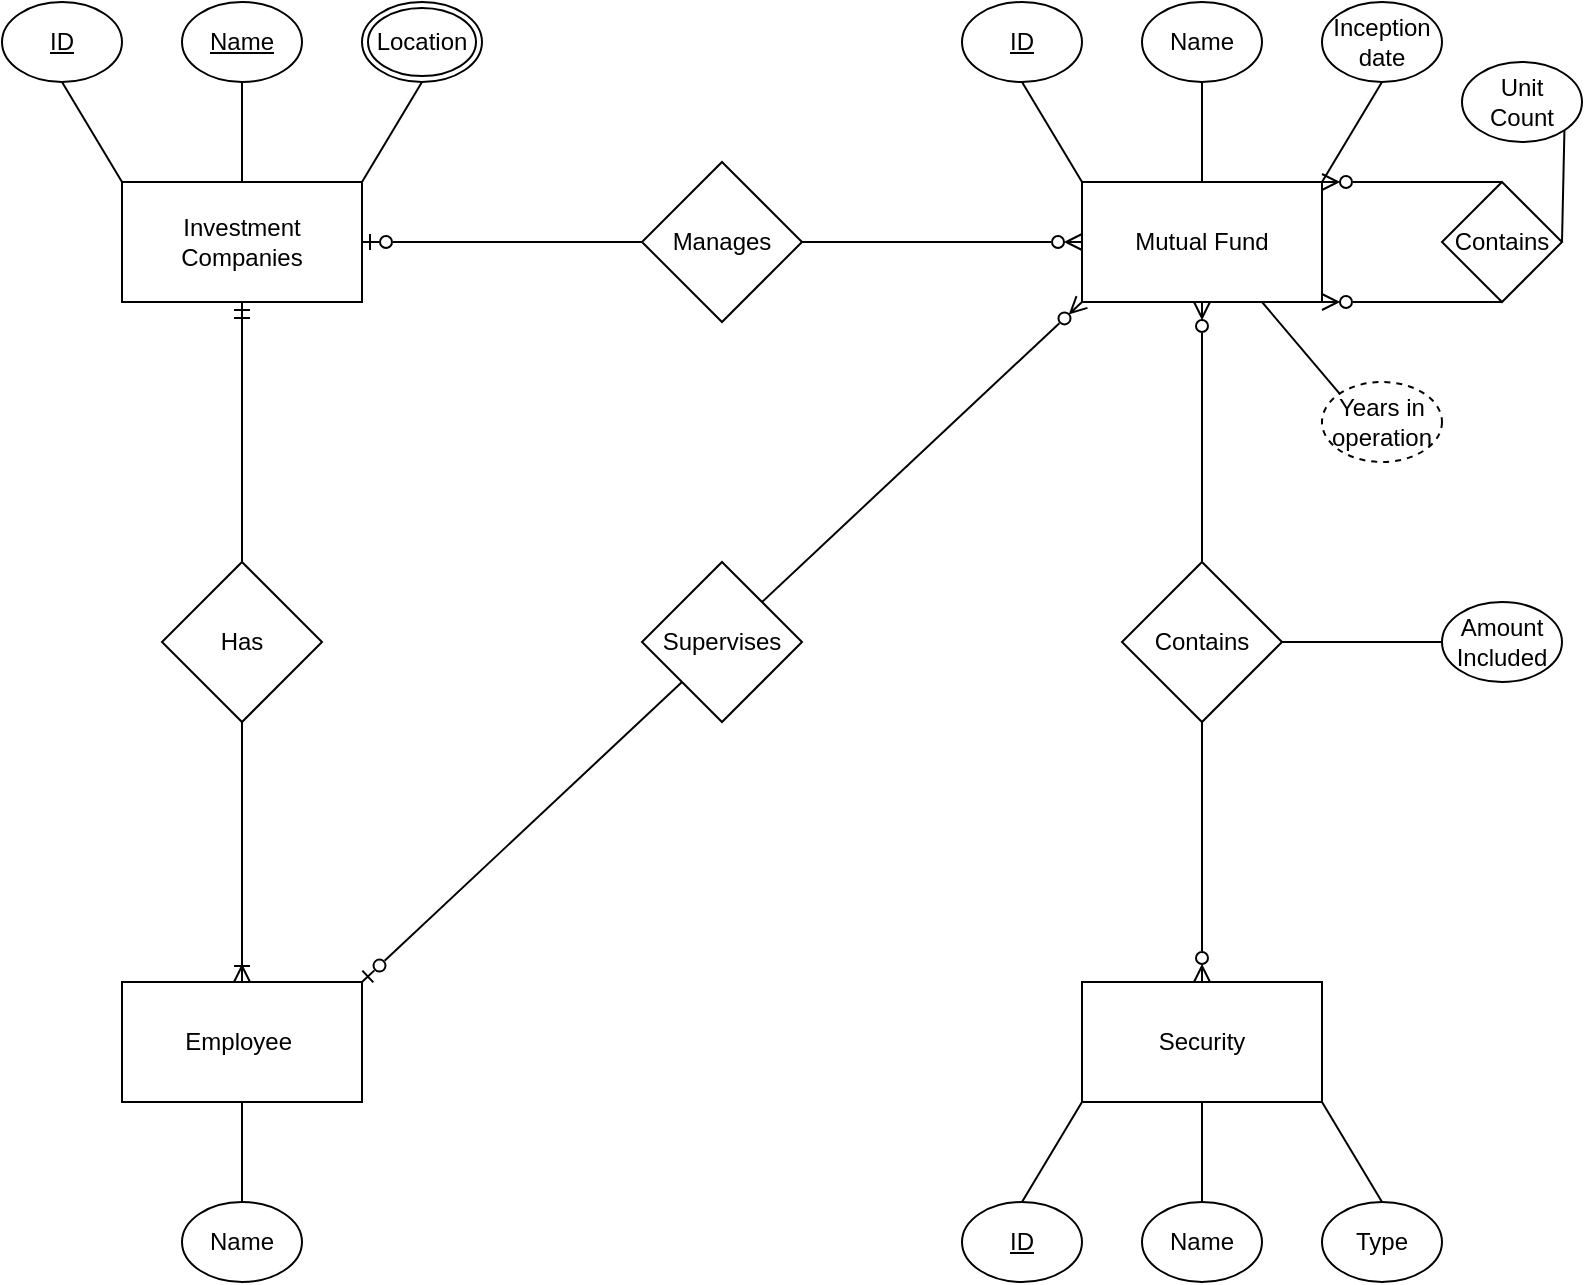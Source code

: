 <mxfile version="20.5.1" type="github">
  <diagram id="BSla70b8LKwuWrKiU9lh" name="Page-1">
    <mxGraphModel dx="1298" dy="729" grid="1" gridSize="10" guides="1" tooltips="1" connect="1" arrows="1" fold="1" page="1" pageScale="1" pageWidth="850" pageHeight="1100" math="0" shadow="0">
      <root>
        <mxCell id="0" />
        <mxCell id="1" parent="0" />
        <mxCell id="h0XCEGI11o1WLzpMQlHu-3" style="edgeStyle=none;rounded=0;orthogonalLoop=1;jettySize=auto;html=1;exitX=1;exitY=0.5;exitDx=0;exitDy=0;startArrow=none;startFill=0;endArrow=ERzeroToMany;endFill=0;" parent="1" source="h0XCEGI11o1WLzpMQlHu-33" target="h0XCEGI11o1WLzpMQlHu-13" edge="1">
          <mxGeometry relative="1" as="geometry" />
        </mxCell>
        <mxCell id="h0XCEGI11o1WLzpMQlHu-4" value="Investment Companies" style="rounded=0;whiteSpace=wrap;html=1;" parent="1" vertex="1">
          <mxGeometry x="140" y="140" width="120" height="60" as="geometry" />
        </mxCell>
        <mxCell id="h0XCEGI11o1WLzpMQlHu-5" style="rounded=0;orthogonalLoop=1;jettySize=auto;html=1;exitX=0.5;exitY=1;exitDx=0;exitDy=0;entryX=0;entryY=0;entryDx=0;entryDy=0;endArrow=none;endFill=0;" parent="1" source="h0XCEGI11o1WLzpMQlHu-6" target="h0XCEGI11o1WLzpMQlHu-4" edge="1">
          <mxGeometry relative="1" as="geometry" />
        </mxCell>
        <mxCell id="h0XCEGI11o1WLzpMQlHu-6" value="&lt;u&gt;ID&lt;/u&gt;" style="ellipse;whiteSpace=wrap;html=1;" parent="1" vertex="1">
          <mxGeometry x="80" y="50" width="60" height="40" as="geometry" />
        </mxCell>
        <mxCell id="h0XCEGI11o1WLzpMQlHu-7" style="edgeStyle=none;rounded=0;orthogonalLoop=1;jettySize=auto;html=1;exitX=0.5;exitY=1;exitDx=0;exitDy=0;entryX=0.5;entryY=0;entryDx=0;entryDy=0;endArrow=none;endFill=0;" parent="1" source="h0XCEGI11o1WLzpMQlHu-8" target="h0XCEGI11o1WLzpMQlHu-4" edge="1">
          <mxGeometry relative="1" as="geometry" />
        </mxCell>
        <mxCell id="h0XCEGI11o1WLzpMQlHu-8" value="&lt;u&gt;Name&lt;/u&gt;" style="ellipse;whiteSpace=wrap;html=1;" parent="1" vertex="1">
          <mxGeometry x="170" y="50" width="60" height="40" as="geometry" />
        </mxCell>
        <mxCell id="h0XCEGI11o1WLzpMQlHu-9" style="edgeStyle=none;rounded=0;orthogonalLoop=1;jettySize=auto;html=1;exitX=0.5;exitY=1;exitDx=0;exitDy=0;entryX=1;entryY=0;entryDx=0;entryDy=0;endArrow=none;endFill=0;" parent="1" source="h0XCEGI11o1WLzpMQlHu-10" target="h0XCEGI11o1WLzpMQlHu-4" edge="1">
          <mxGeometry relative="1" as="geometry" />
        </mxCell>
        <mxCell id="h0XCEGI11o1WLzpMQlHu-10" value="Location" style="ellipse;shape=doubleEllipse;margin=3;whiteSpace=wrap;html=1;align=center;" parent="1" vertex="1">
          <mxGeometry x="260" y="50" width="60" height="40" as="geometry" />
        </mxCell>
        <mxCell id="h0XCEGI11o1WLzpMQlHu-11" style="edgeStyle=none;rounded=0;orthogonalLoop=1;jettySize=auto;html=1;exitX=0;exitY=1;exitDx=0;exitDy=0;entryX=1;entryY=0;entryDx=0;entryDy=0;startArrow=none;startFill=0;endArrow=ERzeroToOne;endFill=0;" parent="1" source="h0XCEGI11o1WLzpMQlHu-40" target="h0XCEGI11o1WLzpMQlHu-37" edge="1">
          <mxGeometry relative="1" as="geometry" />
        </mxCell>
        <mxCell id="h0XCEGI11o1WLzpMQlHu-12" style="edgeStyle=none;rounded=0;orthogonalLoop=1;jettySize=auto;html=1;exitX=0.75;exitY=1;exitDx=0;exitDy=0;entryX=0;entryY=0;entryDx=0;entryDy=0;startArrow=none;startFill=0;endArrow=none;endFill=0;" parent="1" source="h0XCEGI11o1WLzpMQlHu-13" target="h0XCEGI11o1WLzpMQlHu-20" edge="1">
          <mxGeometry relative="1" as="geometry" />
        </mxCell>
        <mxCell id="h0XCEGI11o1WLzpMQlHu-13" value="Mutual Fund" style="rounded=0;whiteSpace=wrap;html=1;" parent="1" vertex="1">
          <mxGeometry x="620" y="140" width="120" height="60" as="geometry" />
        </mxCell>
        <mxCell id="h0XCEGI11o1WLzpMQlHu-14" style="edgeStyle=none;rounded=0;orthogonalLoop=1;jettySize=auto;html=1;exitX=0.5;exitY=1;exitDx=0;exitDy=0;entryX=0;entryY=0;entryDx=0;entryDy=0;endArrow=none;endFill=0;" parent="1" source="h0XCEGI11o1WLzpMQlHu-15" target="h0XCEGI11o1WLzpMQlHu-13" edge="1">
          <mxGeometry relative="1" as="geometry" />
        </mxCell>
        <mxCell id="h0XCEGI11o1WLzpMQlHu-15" value="&lt;u&gt;ID&lt;/u&gt;" style="ellipse;whiteSpace=wrap;html=1;" parent="1" vertex="1">
          <mxGeometry x="560" y="50" width="60" height="40" as="geometry" />
        </mxCell>
        <mxCell id="h0XCEGI11o1WLzpMQlHu-16" style="edgeStyle=none;rounded=0;orthogonalLoop=1;jettySize=auto;html=1;exitX=0.5;exitY=1;exitDx=0;exitDy=0;entryX=0.5;entryY=0;entryDx=0;entryDy=0;endArrow=none;endFill=0;" parent="1" source="h0XCEGI11o1WLzpMQlHu-17" target="h0XCEGI11o1WLzpMQlHu-13" edge="1">
          <mxGeometry relative="1" as="geometry" />
        </mxCell>
        <mxCell id="h0XCEGI11o1WLzpMQlHu-17" value="Name" style="ellipse;whiteSpace=wrap;html=1;" parent="1" vertex="1">
          <mxGeometry x="650" y="50" width="60" height="40" as="geometry" />
        </mxCell>
        <mxCell id="h0XCEGI11o1WLzpMQlHu-18" style="edgeStyle=none;rounded=0;orthogonalLoop=1;jettySize=auto;html=1;exitX=0.5;exitY=1;exitDx=0;exitDy=0;entryX=1;entryY=0;entryDx=0;entryDy=0;endArrow=none;endFill=0;" parent="1" source="h0XCEGI11o1WLzpMQlHu-19" target="h0XCEGI11o1WLzpMQlHu-13" edge="1">
          <mxGeometry relative="1" as="geometry" />
        </mxCell>
        <mxCell id="h0XCEGI11o1WLzpMQlHu-19" value="Inception date" style="ellipse;whiteSpace=wrap;html=1;" parent="1" vertex="1">
          <mxGeometry x="740" y="50" width="60" height="40" as="geometry" />
        </mxCell>
        <mxCell id="h0XCEGI11o1WLzpMQlHu-20" value="Years in operation" style="ellipse;whiteSpace=wrap;html=1;align=center;dashed=1;" parent="1" vertex="1">
          <mxGeometry x="740" y="240" width="60" height="40" as="geometry" />
        </mxCell>
        <mxCell id="h0XCEGI11o1WLzpMQlHu-21" style="edgeStyle=none;rounded=0;orthogonalLoop=1;jettySize=auto;html=1;exitX=0;exitY=1;exitDx=0;exitDy=0;entryX=0.5;entryY=0;entryDx=0;entryDy=0;endArrow=none;endFill=0;" parent="1" source="h0XCEGI11o1WLzpMQlHu-25" target="h0XCEGI11o1WLzpMQlHu-26" edge="1">
          <mxGeometry relative="1" as="geometry" />
        </mxCell>
        <mxCell id="h0XCEGI11o1WLzpMQlHu-22" style="edgeStyle=none;rounded=0;orthogonalLoop=1;jettySize=auto;html=1;exitX=0.5;exitY=1;exitDx=0;exitDy=0;entryX=0.5;entryY=0;entryDx=0;entryDy=0;endArrow=none;endFill=0;" parent="1" source="h0XCEGI11o1WLzpMQlHu-25" target="h0XCEGI11o1WLzpMQlHu-27" edge="1">
          <mxGeometry relative="1" as="geometry" />
        </mxCell>
        <mxCell id="h0XCEGI11o1WLzpMQlHu-23" style="edgeStyle=none;rounded=0;orthogonalLoop=1;jettySize=auto;html=1;exitX=1;exitY=1;exitDx=0;exitDy=0;entryX=0.5;entryY=0;entryDx=0;entryDy=0;endArrow=none;endFill=0;" parent="1" source="h0XCEGI11o1WLzpMQlHu-25" target="h0XCEGI11o1WLzpMQlHu-28" edge="1">
          <mxGeometry relative="1" as="geometry" />
        </mxCell>
        <mxCell id="h0XCEGI11o1WLzpMQlHu-24" style="edgeStyle=none;rounded=0;orthogonalLoop=1;jettySize=auto;html=1;exitX=0.5;exitY=0;exitDx=0;exitDy=0;entryX=0.5;entryY=1;entryDx=0;entryDy=0;endArrow=ERzeroToMany;endFill=0;startArrow=none;startFill=0;" parent="1" source="h0XCEGI11o1WLzpMQlHu-29" target="h0XCEGI11o1WLzpMQlHu-13" edge="1">
          <mxGeometry relative="1" as="geometry" />
        </mxCell>
        <mxCell id="h0XCEGI11o1WLzpMQlHu-25" value="Security" style="rounded=0;whiteSpace=wrap;html=1;" parent="1" vertex="1">
          <mxGeometry x="620" y="540" width="120" height="60" as="geometry" />
        </mxCell>
        <mxCell id="h0XCEGI11o1WLzpMQlHu-26" value="&lt;u&gt;ID&lt;/u&gt;" style="ellipse;whiteSpace=wrap;html=1;" parent="1" vertex="1">
          <mxGeometry x="560" y="650" width="60" height="40" as="geometry" />
        </mxCell>
        <mxCell id="h0XCEGI11o1WLzpMQlHu-27" value="Name" style="ellipse;whiteSpace=wrap;html=1;" parent="1" vertex="1">
          <mxGeometry x="650" y="650" width="60" height="40" as="geometry" />
        </mxCell>
        <mxCell id="h0XCEGI11o1WLzpMQlHu-28" value="Type" style="ellipse;whiteSpace=wrap;html=1;" parent="1" vertex="1">
          <mxGeometry x="740" y="650" width="60" height="40" as="geometry" />
        </mxCell>
        <mxCell id="h0XCEGI11o1WLzpMQlHu-29" value="Contains" style="rhombus;whiteSpace=wrap;html=1;" parent="1" vertex="1">
          <mxGeometry x="640" y="330" width="80" height="80" as="geometry" />
        </mxCell>
        <mxCell id="h0XCEGI11o1WLzpMQlHu-30" value="" style="edgeStyle=none;rounded=0;orthogonalLoop=1;jettySize=auto;html=1;exitX=0.5;exitY=0;exitDx=0;exitDy=0;entryX=0.5;entryY=1;entryDx=0;entryDy=0;endArrow=none;endFill=0;startArrow=ERzeroToMany;startFill=0;" parent="1" source="h0XCEGI11o1WLzpMQlHu-25" target="h0XCEGI11o1WLzpMQlHu-29" edge="1">
          <mxGeometry relative="1" as="geometry">
            <mxPoint x="680" y="540" as="sourcePoint" />
            <mxPoint x="680" y="320" as="targetPoint" />
          </mxGeometry>
        </mxCell>
        <mxCell id="h0XCEGI11o1WLzpMQlHu-31" value="" style="edgeStyle=none;rounded=0;orthogonalLoop=1;jettySize=auto;html=1;startArrow=none;startFill=0;endArrow=none;endFill=0;" parent="1" source="h0XCEGI11o1WLzpMQlHu-32" target="h0XCEGI11o1WLzpMQlHu-29" edge="1">
          <mxGeometry relative="1" as="geometry" />
        </mxCell>
        <mxCell id="h0XCEGI11o1WLzpMQlHu-32" value="Amount&lt;br&gt;Included" style="ellipse;whiteSpace=wrap;html=1;align=center;" parent="1" vertex="1">
          <mxGeometry x="800" y="350" width="60" height="40" as="geometry" />
        </mxCell>
        <mxCell id="h0XCEGI11o1WLzpMQlHu-33" value="Manages" style="rhombus;whiteSpace=wrap;html=1;" parent="1" vertex="1">
          <mxGeometry x="400" y="130" width="80" height="80" as="geometry" />
        </mxCell>
        <mxCell id="h0XCEGI11o1WLzpMQlHu-34" value="" style="edgeStyle=none;rounded=0;orthogonalLoop=1;jettySize=auto;html=1;exitX=1;exitY=0.5;exitDx=0;exitDy=0;startArrow=ERzeroToOne;startFill=0;endArrow=none;endFill=0;" parent="1" source="h0XCEGI11o1WLzpMQlHu-4" target="h0XCEGI11o1WLzpMQlHu-33" edge="1">
          <mxGeometry relative="1" as="geometry">
            <mxPoint x="260" y="170" as="sourcePoint" />
            <mxPoint x="620" y="170" as="targetPoint" />
          </mxGeometry>
        </mxCell>
        <mxCell id="h0XCEGI11o1WLzpMQlHu-35" style="edgeStyle=none;rounded=0;orthogonalLoop=1;jettySize=auto;html=1;exitX=0.5;exitY=0;exitDx=0;exitDy=0;entryX=0.5;entryY=1;entryDx=0;entryDy=0;startArrow=none;startFill=0;endArrow=ERmandOne;endFill=0;" parent="1" source="h0XCEGI11o1WLzpMQlHu-38" target="h0XCEGI11o1WLzpMQlHu-4" edge="1">
          <mxGeometry relative="1" as="geometry" />
        </mxCell>
        <mxCell id="h0XCEGI11o1WLzpMQlHu-36" value="" style="edgeStyle=none;rounded=0;orthogonalLoop=1;jettySize=auto;html=1;startArrow=none;startFill=0;endArrow=none;endFill=0;" parent="1" source="h0XCEGI11o1WLzpMQlHu-37" target="h0XCEGI11o1WLzpMQlHu-42" edge="1">
          <mxGeometry relative="1" as="geometry" />
        </mxCell>
        <mxCell id="h0XCEGI11o1WLzpMQlHu-37" value="Employee&amp;nbsp;" style="rounded=0;whiteSpace=wrap;html=1;" parent="1" vertex="1">
          <mxGeometry x="140" y="540" width="120" height="60" as="geometry" />
        </mxCell>
        <mxCell id="h0XCEGI11o1WLzpMQlHu-38" value="Has" style="rhombus;whiteSpace=wrap;html=1;" parent="1" vertex="1">
          <mxGeometry x="160" y="330" width="80" height="80" as="geometry" />
        </mxCell>
        <mxCell id="h0XCEGI11o1WLzpMQlHu-39" value="" style="edgeStyle=none;rounded=0;orthogonalLoop=1;jettySize=auto;html=1;exitX=0.5;exitY=0;exitDx=0;exitDy=0;entryX=0.5;entryY=1;entryDx=0;entryDy=0;startArrow=ERoneToMany;startFill=0;endArrow=none;endFill=0;" parent="1" source="h0XCEGI11o1WLzpMQlHu-37" target="h0XCEGI11o1WLzpMQlHu-38" edge="1">
          <mxGeometry relative="1" as="geometry">
            <mxPoint x="200" y="540" as="sourcePoint" />
            <mxPoint x="200" y="320" as="targetPoint" />
          </mxGeometry>
        </mxCell>
        <mxCell id="h0XCEGI11o1WLzpMQlHu-40" value="Supervises" style="rhombus;whiteSpace=wrap;html=1;" parent="1" vertex="1">
          <mxGeometry x="400" y="330" width="80" height="80" as="geometry" />
        </mxCell>
        <mxCell id="h0XCEGI11o1WLzpMQlHu-41" value="" style="edgeStyle=none;rounded=0;orthogonalLoop=1;jettySize=auto;html=1;exitX=0;exitY=1;exitDx=0;exitDy=0;entryX=1;entryY=0;entryDx=0;entryDy=0;startArrow=ERzeroToMany;startFill=0;endArrow=none;endFill=0;" parent="1" source="h0XCEGI11o1WLzpMQlHu-13" target="h0XCEGI11o1WLzpMQlHu-40" edge="1">
          <mxGeometry relative="1" as="geometry">
            <mxPoint x="620" y="200" as="sourcePoint" />
            <mxPoint x="260" y="420" as="targetPoint" />
          </mxGeometry>
        </mxCell>
        <mxCell id="h0XCEGI11o1WLzpMQlHu-42" value="Name" style="ellipse;whiteSpace=wrap;html=1;rounded=0;" parent="1" vertex="1">
          <mxGeometry x="170" y="650" width="60" height="40" as="geometry" />
        </mxCell>
        <mxCell id="h0XCEGI11o1WLzpMQlHu-43" style="edgeStyle=none;rounded=0;orthogonalLoop=1;jettySize=auto;html=1;exitX=0.5;exitY=0;exitDx=0;exitDy=0;entryX=1;entryY=0;entryDx=0;entryDy=0;startArrow=none;startFill=0;endArrow=ERzeroToMany;endFill=0;" parent="1" source="h0XCEGI11o1WLzpMQlHu-46" target="h0XCEGI11o1WLzpMQlHu-13" edge="1">
          <mxGeometry relative="1" as="geometry" />
        </mxCell>
        <mxCell id="h0XCEGI11o1WLzpMQlHu-44" style="edgeStyle=none;rounded=0;orthogonalLoop=1;jettySize=auto;html=1;exitX=0.5;exitY=1;exitDx=0;exitDy=0;entryX=1;entryY=1;entryDx=0;entryDy=0;startArrow=none;startFill=0;endArrow=ERzeroToMany;endFill=0;" parent="1" source="h0XCEGI11o1WLzpMQlHu-46" target="h0XCEGI11o1WLzpMQlHu-13" edge="1">
          <mxGeometry relative="1" as="geometry" />
        </mxCell>
        <mxCell id="h0XCEGI11o1WLzpMQlHu-45" style="edgeStyle=none;rounded=0;orthogonalLoop=1;jettySize=auto;html=1;exitX=1;exitY=0.5;exitDx=0;exitDy=0;startArrow=none;startFill=0;endArrow=none;endFill=0;entryX=1;entryY=1;entryDx=0;entryDy=0;" parent="1" source="h0XCEGI11o1WLzpMQlHu-46" target="h0XCEGI11o1WLzpMQlHu-47" edge="1">
          <mxGeometry relative="1" as="geometry">
            <mxPoint x="860" y="100" as="targetPoint" />
          </mxGeometry>
        </mxCell>
        <mxCell id="h0XCEGI11o1WLzpMQlHu-46" value="Contains" style="rhombus;whiteSpace=wrap;html=1;" parent="1" vertex="1">
          <mxGeometry x="800" y="140" width="60" height="60" as="geometry" />
        </mxCell>
        <mxCell id="h0XCEGI11o1WLzpMQlHu-47" value="Unit&lt;br&gt;Count" style="ellipse;whiteSpace=wrap;html=1;" parent="1" vertex="1">
          <mxGeometry x="810" y="80" width="60" height="40" as="geometry" />
        </mxCell>
      </root>
    </mxGraphModel>
  </diagram>
</mxfile>
